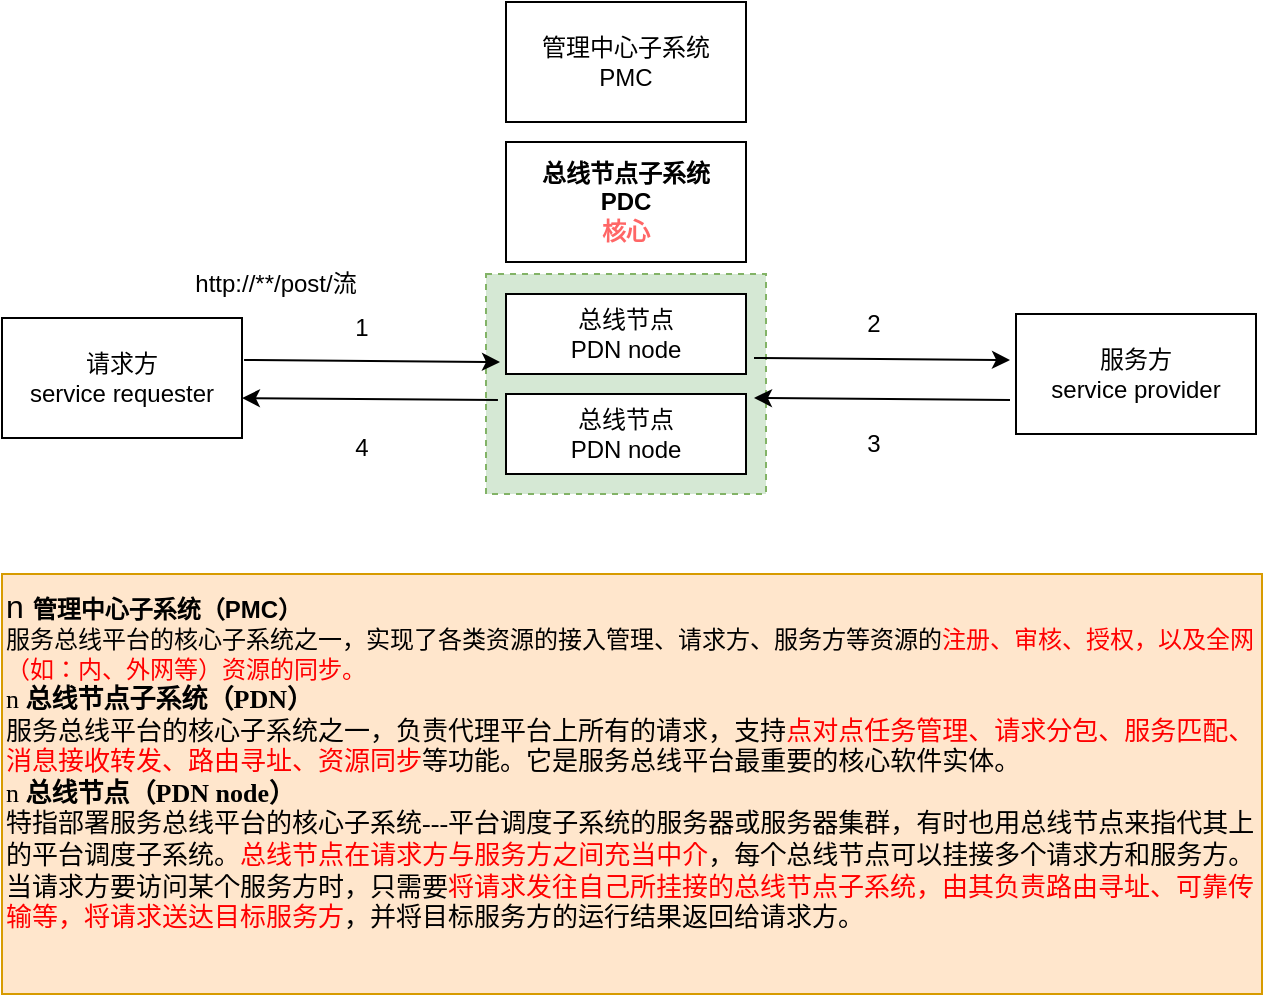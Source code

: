 <mxfile version="24.7.15">
  <diagram name="第 1 页" id="ZcEf7aJKJCeWP8L_aRb3">
    <mxGraphModel dx="1434" dy="738" grid="1" gridSize="10" guides="1" tooltips="1" connect="1" arrows="1" fold="1" page="1" pageScale="1" pageWidth="827" pageHeight="1169" math="0" shadow="0">
      <root>
        <mxCell id="0" />
        <mxCell id="1" parent="0" />
        <mxCell id="Qc9PiRafTRn_lZ-FXjk0-19" value="" style="rounded=0;whiteSpace=wrap;html=1;dashed=1;fillColor=#d5e8d4;strokeColor=#82b366;" vertex="1" parent="1">
          <mxGeometry x="270" y="150" width="140" height="110" as="geometry" />
        </mxCell>
        <mxCell id="Qc9PiRafTRn_lZ-FXjk0-1" value="管理中心子系统&lt;div&gt;PMC&lt;/div&gt;" style="rounded=0;whiteSpace=wrap;html=1;" vertex="1" parent="1">
          <mxGeometry x="280" y="14" width="120" height="60" as="geometry" />
        </mxCell>
        <mxCell id="Qc9PiRafTRn_lZ-FXjk0-2" value="请求方&lt;div&gt;service requester&lt;/div&gt;" style="rounded=0;whiteSpace=wrap;html=1;" vertex="1" parent="1">
          <mxGeometry x="28" y="172" width="120" height="60" as="geometry" />
        </mxCell>
        <mxCell id="Qc9PiRafTRn_lZ-FXjk0-3" value="服务方&lt;div&gt;service provider&lt;/div&gt;" style="rounded=0;whiteSpace=wrap;html=1;" vertex="1" parent="1">
          <mxGeometry x="535" y="170" width="120" height="60" as="geometry" />
        </mxCell>
        <mxCell id="Qc9PiRafTRn_lZ-FXjk0-4" value="总线节点子系统&lt;div&gt;PDC&lt;/div&gt;&lt;div&gt;&lt;font color=&quot;#ff6666&quot;&gt;核心&lt;/font&gt;&lt;/div&gt;" style="rounded=0;whiteSpace=wrap;html=1;fontStyle=1" vertex="1" parent="1">
          <mxGeometry x="280" y="84" width="120" height="60" as="geometry" />
        </mxCell>
        <mxCell id="Qc9PiRafTRn_lZ-FXjk0-5" value="总线节点&lt;div&gt;PDN node&lt;/div&gt;" style="rounded=0;whiteSpace=wrap;html=1;" vertex="1" parent="1">
          <mxGeometry x="280" y="160" width="120" height="40" as="geometry" />
        </mxCell>
        <mxCell id="Qc9PiRafTRn_lZ-FXjk0-6" value="" style="endArrow=classic;html=1;rounded=0;entryX=-0.025;entryY=0.4;entryDx=0;entryDy=0;entryPerimeter=0;exitX=0.992;exitY=0.383;exitDx=0;exitDy=0;exitPerimeter=0;" edge="1" parent="1">
          <mxGeometry width="50" height="50" relative="1" as="geometry">
            <mxPoint x="149.04" y="192.98" as="sourcePoint" />
            <mxPoint x="277" y="194" as="targetPoint" />
          </mxGeometry>
        </mxCell>
        <mxCell id="Qc9PiRafTRn_lZ-FXjk0-7" value="" style="endArrow=classic;html=1;rounded=0;entryX=-0.025;entryY=0.4;entryDx=0;entryDy=0;entryPerimeter=0;exitX=0.992;exitY=0.383;exitDx=0;exitDy=0;exitPerimeter=0;" edge="1" parent="1">
          <mxGeometry width="50" height="50" relative="1" as="geometry">
            <mxPoint x="404" y="192" as="sourcePoint" />
            <mxPoint x="532" y="193" as="targetPoint" />
          </mxGeometry>
        </mxCell>
        <mxCell id="Qc9PiRafTRn_lZ-FXjk0-8" value="" style="endArrow=classic;html=1;rounded=0;entryX=-0.025;entryY=0.4;entryDx=0;entryDy=0;entryPerimeter=0;exitX=0.992;exitY=0.383;exitDx=0;exitDy=0;exitPerimeter=0;" edge="1" parent="1">
          <mxGeometry width="50" height="50" relative="1" as="geometry">
            <mxPoint x="275.96" y="213.02" as="sourcePoint" />
            <mxPoint x="147.96" y="212.02" as="targetPoint" />
          </mxGeometry>
        </mxCell>
        <mxCell id="Qc9PiRafTRn_lZ-FXjk0-9" value="" style="endArrow=classic;html=1;rounded=0;entryX=-0.025;entryY=0.4;entryDx=0;entryDy=0;entryPerimeter=0;exitX=0.992;exitY=0.383;exitDx=0;exitDy=0;exitPerimeter=0;" edge="1" parent="1">
          <mxGeometry width="50" height="50" relative="1" as="geometry">
            <mxPoint x="532" y="213" as="sourcePoint" />
            <mxPoint x="404" y="212" as="targetPoint" />
          </mxGeometry>
        </mxCell>
        <mxCell id="Qc9PiRafTRn_lZ-FXjk0-10" value="总线节点&lt;div&gt;PDN node&lt;/div&gt;" style="rounded=0;whiteSpace=wrap;html=1;" vertex="1" parent="1">
          <mxGeometry x="280" y="210" width="120" height="40" as="geometry" />
        </mxCell>
        <mxCell id="Qc9PiRafTRn_lZ-FXjk0-11" value="1" style="text;html=1;align=center;verticalAlign=middle;whiteSpace=wrap;rounded=0;" vertex="1" parent="1">
          <mxGeometry x="178" y="162" width="60" height="30" as="geometry" />
        </mxCell>
        <mxCell id="Qc9PiRafTRn_lZ-FXjk0-12" value="2" style="text;html=1;align=center;verticalAlign=middle;whiteSpace=wrap;rounded=0;" vertex="1" parent="1">
          <mxGeometry x="434" y="160" width="60" height="30" as="geometry" />
        </mxCell>
        <mxCell id="Qc9PiRafTRn_lZ-FXjk0-15" value="3" style="text;html=1;align=center;verticalAlign=middle;whiteSpace=wrap;rounded=0;" vertex="1" parent="1">
          <mxGeometry x="434" y="220" width="60" height="30" as="geometry" />
        </mxCell>
        <mxCell id="Qc9PiRafTRn_lZ-FXjk0-16" value="4" style="text;html=1;align=center;verticalAlign=middle;whiteSpace=wrap;rounded=0;" vertex="1" parent="1">
          <mxGeometry x="178" y="222" width="60" height="30" as="geometry" />
        </mxCell>
        <mxCell id="Qc9PiRafTRn_lZ-FXjk0-18" value="&lt;font face=&quot;Helvetica&quot;&gt;&lt;span style=&quot;text-indent: -21pt; background-color: initial; font-size: 12pt;&quot;&gt;n&amp;nbsp;&lt;/span&gt;&lt;b style=&quot;text-indent: -21pt; background-color: initial;&quot;&gt;管理&lt;/b&gt;&lt;b style=&quot;text-indent: -21pt; background-color: initial;&quot;&gt;中心&lt;/b&gt;&lt;b style=&quot;text-indent: -21pt; background-color: initial;&quot;&gt;子系统（PMC）&lt;/b&gt;&lt;/font&gt;&lt;div&gt;&lt;font face=&quot;g2yMa6rsrT6qIR5kGWK0&quot;&gt;服务总线平台的核心子系统之一，实现了各类资源的接入管理、请求方、服务方等资源的&lt;font color=&quot;#ff0000&quot;&gt;注册、审核、授权，以及全网（如：内、外网等）资源的同步。&lt;/font&gt;&lt;/font&gt;&lt;/div&gt;&lt;div&gt;&lt;font face=&quot;g2yMa6rsrT6qIR5kGWK0&quot;&gt;&lt;span style=&quot;text-indent: -18.05pt; font-size: 13px; background-color: initial;&quot;&gt;n&amp;nbsp;&lt;/span&gt;&lt;b style=&quot;text-indent: -18.05pt; font-size: 13px; background-color: initial;&quot;&gt;总线节点&lt;/b&gt;&lt;b style=&quot;text-indent: -18.05pt; font-size: 13px; background-color: initial;&quot;&gt;子系统（PDN）&lt;/b&gt;&lt;/font&gt;&lt;/div&gt;&lt;div&gt;&lt;font face=&quot;g2yMa6rsrT6qIR5kGWK0&quot;&gt;&lt;span style=&quot;text-indent: 21pt; font-size: 13px; background-color: initial;&quot;&gt;服务总线&lt;/span&gt;&lt;span style=&quot;text-indent: 21pt; font-size: 13px; background-color: initial;&quot;&gt;平台的核心子系统之一&lt;/span&gt;&lt;span style=&quot;text-indent: 21pt; font-size: 13px; background-color: initial;&quot;&gt;，&lt;/span&gt;&lt;span style=&quot;text-indent: 21pt; font-size: 13px; background-color: initial;&quot;&gt;负责代理平台上所有的请求，支持&lt;font color=&quot;#ff0000&quot;&gt;点对点任务管理、请求分包、服务匹配、消息接收转发、路由寻址、资源同步&lt;/font&gt;等功能&lt;/span&gt;&lt;span style=&quot;text-indent: 21pt; font-size: 13px; background-color: initial;&quot;&gt;。它是&lt;/span&gt;&lt;span style=&quot;text-indent: 21pt; font-size: 13px; background-color: initial;&quot;&gt;服务总线&lt;/span&gt;&lt;span style=&quot;text-indent: 21pt; font-size: 13px; background-color: initial;&quot;&gt;平台最重要的核心软件实体。&lt;/span&gt;&lt;/font&gt;&lt;/div&gt;&lt;div&gt;&lt;span style=&quot;font-family: &amp;quot;Times New Roman&amp;quot;; text-indent: -18.05pt; font-size: 13px; background-color: initial;&quot;&gt;n&amp;nbsp;&lt;/span&gt;&lt;b style=&quot;font-family: &amp;quot;Times New Roman&amp;quot;; text-indent: -18.05pt; font-size: 13px; background-color: initial;&quot;&gt;总线节点&lt;/b&gt;&lt;b style=&quot;font-family: &amp;quot;Times New Roman&amp;quot;; text-indent: -18.05pt; font-size: 13px; background-color: initial;&quot;&gt;（PDN node）&lt;/b&gt;&lt;/div&gt;&lt;div&gt;&lt;font style=&quot;font-family: FajOhG5ZUKjqoIJDk59t; text-indent: 21pt; font-size: 13px; background-color: initial;&quot;&gt;特指部署&lt;/font&gt;&lt;span style=&quot;font-family: FajOhG5ZUKjqoIJDk59t; text-indent: 21pt; font-size: 13px; background-color: initial;&quot;&gt;服务总线&lt;/span&gt;&lt;font style=&quot;font-family: FajOhG5ZUKjqoIJDk59t; text-indent: 21pt; font-size: 13px; background-color: initial;&quot;&gt;平台的核心子系统&lt;/font&gt;&lt;span style=&quot;font-family: FajOhG5ZUKjqoIJDk59t; text-indent: 21pt; font-size: 13px; background-color: initial;&quot;&gt;---&lt;/span&gt;&lt;span style=&quot;font-family: FajOhG5ZUKjqoIJDk59t; text-indent: 21pt; font-size: 13px; background-color: initial;&quot;&gt;平台&lt;/span&gt;&lt;font style=&quot;font-family: FajOhG5ZUKjqoIJDk59t; text-indent: 21pt; font-size: 13px; background-color: initial;&quot;&gt;调度子系统的服务器或服务器集群&lt;/font&gt;&lt;span style=&quot;font-family: FajOhG5ZUKjqoIJDk59t; text-indent: 21pt; font-size: 13px; background-color: initial;&quot;&gt;，&lt;/span&gt;&lt;font style=&quot;font-family: FajOhG5ZUKjqoIJDk59t; text-indent: 21pt; font-size: 13px; background-color: initial;&quot;&gt;有时也用&lt;/font&gt;&lt;span style=&quot;font-family: FajOhG5ZUKjqoIJDk59t; text-indent: 21pt; font-size: 13px; background-color: initial;&quot;&gt;总线节点&lt;/span&gt;&lt;font style=&quot;font-family: FajOhG5ZUKjqoIJDk59t; text-indent: 21pt; font-size: 13px; background-color: initial;&quot;&gt;来指代其上的&lt;/font&gt;&lt;span style=&quot;font-family: FajOhG5ZUKjqoIJDk59t; text-indent: 21pt; font-size: 13px; background-color: initial;&quot;&gt;平台&lt;/span&gt;&lt;font style=&quot;font-family: FajOhG5ZUKjqoIJDk59t; text-indent: 21pt; font-size: 13px; background-color: initial;&quot;&gt;调度子系统。&lt;/font&gt;&lt;span style=&quot;font-family: FajOhG5ZUKjqoIJDk59t; text-indent: 21pt; font-size: 13px; background-color: initial;&quot;&gt;&lt;font color=&quot;#ff0000&quot;&gt;总线节点&lt;/font&gt;&lt;/span&gt;&lt;font style=&quot;font-family: FajOhG5ZUKjqoIJDk59t; text-indent: 21pt; font-size: 13px; background-color: initial;&quot;&gt;&lt;font color=&quot;#ff0000&quot;&gt;在请求方与服务方之间充当中介&lt;/font&gt;，每个&lt;/font&gt;&lt;span style=&quot;font-family: FajOhG5ZUKjqoIJDk59t; text-indent: 21pt; font-size: 13px; background-color: initial;&quot;&gt;总线节点&lt;/span&gt;&lt;font style=&quot;font-family: FajOhG5ZUKjqoIJDk59t; text-indent: 21pt; font-size: 13px; background-color: initial;&quot;&gt;可以挂接多个请求方和服务方。&lt;/font&gt;&lt;/div&gt;&lt;div&gt;&lt;span style=&quot;font-family: FajOhG5ZUKjqoIJDk59t; text-indent: 21pt; font-size: 13px; background-color: initial;&quot;&gt;当请求方要访问某个服务方时，只需要&lt;font color=&quot;#ff0000&quot;&gt;将请求发往自己所挂接的总线节点子系统，由其负责路由寻址、可靠传输等，将请求送达目标服务方&lt;/font&gt;，并将目标服务方的运行结果返回给请求方。&lt;/span&gt;&lt;/div&gt;&lt;div&gt;&lt;br&gt;&lt;/div&gt;" style="text;whiteSpace=wrap;html=1;fillColor=#ffe6cc;strokeColor=#d79b00;" vertex="1" parent="1">
          <mxGeometry x="28" y="300" width="630" height="210" as="geometry" />
        </mxCell>
        <mxCell id="Qc9PiRafTRn_lZ-FXjk0-20" value="http://**/post/流" style="text;html=1;align=center;verticalAlign=middle;whiteSpace=wrap;rounded=0;" vertex="1" parent="1">
          <mxGeometry x="120" y="140" width="90" height="30" as="geometry" />
        </mxCell>
      </root>
    </mxGraphModel>
  </diagram>
</mxfile>
